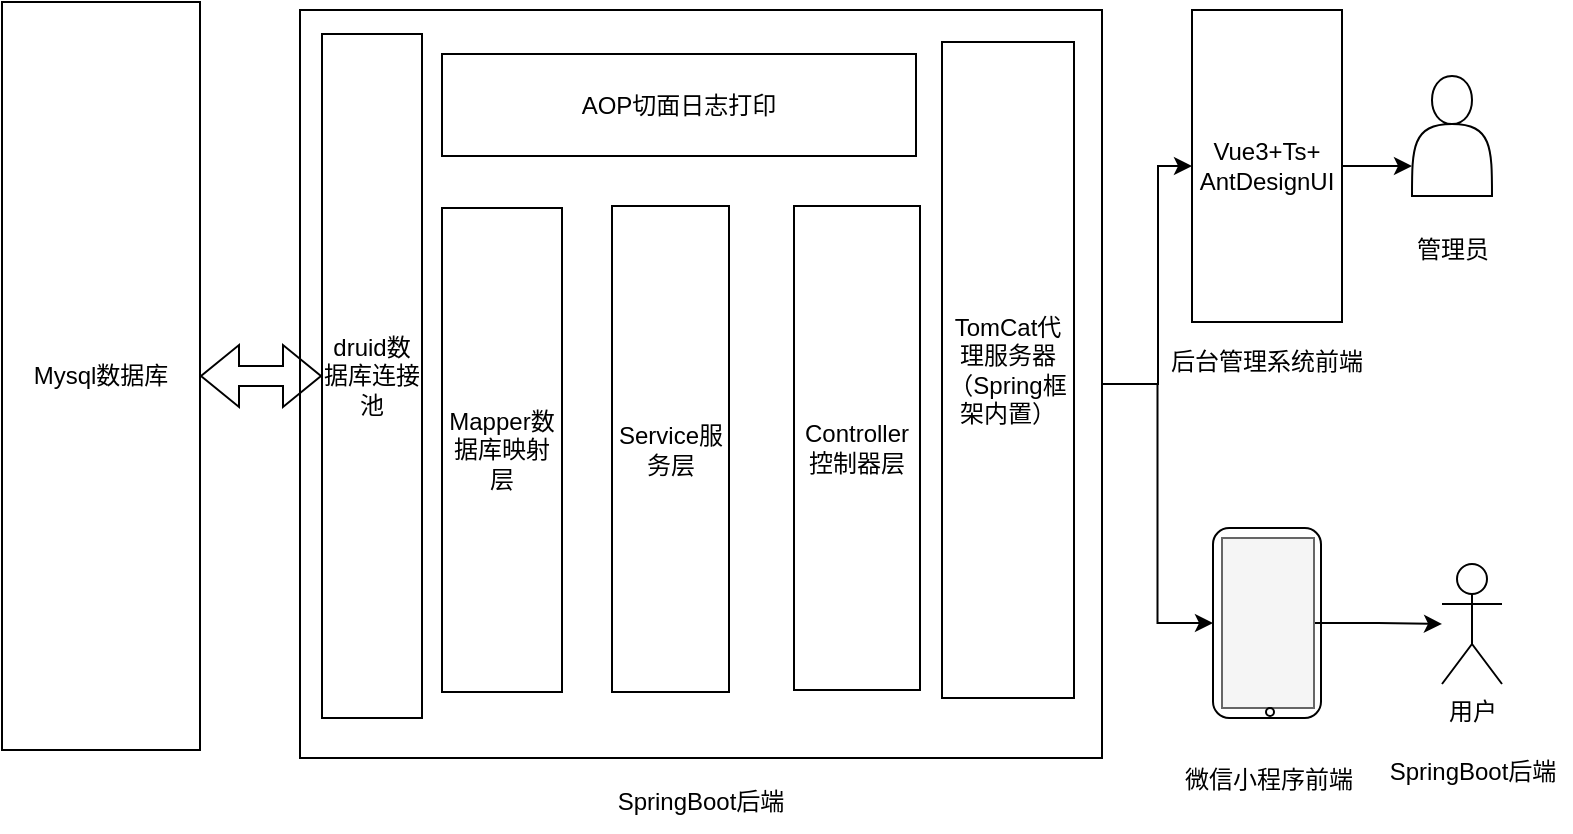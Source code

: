 <mxfile version="17.4.2" type="github" pages="4">
  <diagram id="C5RBs43oDa-KdzZeNtuy" name="Page-1">
    <mxGraphModel dx="1238" dy="641" grid="0" gridSize="10" guides="1" tooltips="1" connect="1" arrows="1" fold="1" page="1" pageScale="1" pageWidth="827" pageHeight="1169" math="0" shadow="0">
      <root>
        <mxCell id="WIyWlLk6GJQsqaUBKTNV-0" />
        <mxCell id="WIyWlLk6GJQsqaUBKTNV-1" parent="WIyWlLk6GJQsqaUBKTNV-0" />
        <mxCell id="QZdROJiUQXTv1axQLT5r-25" value="" style="edgeStyle=orthogonalEdgeStyle;rounded=0;orthogonalLoop=1;jettySize=auto;html=1;entryX=0;entryY=0.5;entryDx=0;entryDy=0;" edge="1" parent="WIyWlLk6GJQsqaUBKTNV-1" source="QZdROJiUQXTv1axQLT5r-1" target="QZdROJiUQXTv1axQLT5r-13">
          <mxGeometry relative="1" as="geometry">
            <Array as="points">
              <mxPoint x="602" y="338" />
              <mxPoint x="602" y="229" />
            </Array>
          </mxGeometry>
        </mxCell>
        <mxCell id="QZdROJiUQXTv1axQLT5r-1" value="" style="rounded=0;whiteSpace=wrap;html=1;" vertex="1" parent="WIyWlLk6GJQsqaUBKTNV-1">
          <mxGeometry x="173" y="151" width="401" height="374" as="geometry" />
        </mxCell>
        <mxCell id="QZdROJiUQXTv1axQLT5r-3" value="AOP切面日志打印" style="rounded=0;whiteSpace=wrap;html=1;" vertex="1" parent="WIyWlLk6GJQsqaUBKTNV-1">
          <mxGeometry x="244" y="173" width="237" height="51" as="geometry" />
        </mxCell>
        <mxCell id="QZdROJiUQXTv1axQLT5r-4" value="Mapper数据库映射层" style="rounded=0;whiteSpace=wrap;html=1;" vertex="1" parent="WIyWlLk6GJQsqaUBKTNV-1">
          <mxGeometry x="244" y="250" width="60" height="242" as="geometry" />
        </mxCell>
        <mxCell id="QZdROJiUQXTv1axQLT5r-5" value="Service服务层" style="rounded=0;whiteSpace=wrap;html=1;" vertex="1" parent="WIyWlLk6GJQsqaUBKTNV-1">
          <mxGeometry x="329" y="249" width="58.5" height="243" as="geometry" />
        </mxCell>
        <mxCell id="QZdROJiUQXTv1axQLT5r-6" value="Controller控制器层" style="rounded=0;whiteSpace=wrap;html=1;" vertex="1" parent="WIyWlLk6GJQsqaUBKTNV-1">
          <mxGeometry x="420" y="249" width="63" height="242" as="geometry" />
        </mxCell>
        <mxCell id="QZdROJiUQXTv1axQLT5r-8" value="TomCat代理服务器（Spring框架内置）" style="rounded=0;whiteSpace=wrap;html=1;" vertex="1" parent="WIyWlLk6GJQsqaUBKTNV-1">
          <mxGeometry x="494" y="167" width="66" height="328" as="geometry" />
        </mxCell>
        <mxCell id="QZdROJiUQXTv1axQLT5r-10" value="Mysql数据库" style="rounded=0;whiteSpace=wrap;html=1;" vertex="1" parent="WIyWlLk6GJQsqaUBKTNV-1">
          <mxGeometry x="24" y="147" width="99" height="374" as="geometry" />
        </mxCell>
        <mxCell id="QZdROJiUQXTv1axQLT5r-11" value="druid数据库连接池" style="rounded=0;whiteSpace=wrap;html=1;" vertex="1" parent="WIyWlLk6GJQsqaUBKTNV-1">
          <mxGeometry x="184" y="163" width="50" height="342" as="geometry" />
        </mxCell>
        <mxCell id="QZdROJiUQXTv1axQLT5r-12" value="" style="shape=flexArrow;endArrow=classic;startArrow=classic;html=1;rounded=0;entryX=0;entryY=0.5;entryDx=0;entryDy=0;" edge="1" parent="WIyWlLk6GJQsqaUBKTNV-1" source="QZdROJiUQXTv1axQLT5r-10" target="QZdROJiUQXTv1axQLT5r-11">
          <mxGeometry width="100" height="100" relative="1" as="geometry">
            <mxPoint x="262" y="370" as="sourcePoint" />
            <mxPoint x="362" y="270" as="targetPoint" />
          </mxGeometry>
        </mxCell>
        <mxCell id="QZdROJiUQXTv1axQLT5r-27" value="" style="edgeStyle=orthogonalEdgeStyle;rounded=0;orthogonalLoop=1;jettySize=auto;html=1;entryX=0;entryY=0.75;entryDx=0;entryDy=0;" edge="1" parent="WIyWlLk6GJQsqaUBKTNV-1" source="QZdROJiUQXTv1axQLT5r-13" target="QZdROJiUQXTv1axQLT5r-18">
          <mxGeometry relative="1" as="geometry" />
        </mxCell>
        <mxCell id="QZdROJiUQXTv1axQLT5r-13" value="Vue3+Ts+&lt;br&gt;AntDesignUI" style="rounded=0;whiteSpace=wrap;html=1;" vertex="1" parent="WIyWlLk6GJQsqaUBKTNV-1">
          <mxGeometry x="619" y="151" width="75" height="156" as="geometry" />
        </mxCell>
        <mxCell id="QZdROJiUQXTv1axQLT5r-15" value="" style="rounded=1;whiteSpace=wrap;html=1;" vertex="1" parent="WIyWlLk6GJQsqaUBKTNV-1">
          <mxGeometry x="629.5" y="410" width="54" height="95" as="geometry" />
        </mxCell>
        <mxCell id="QZdROJiUQXTv1axQLT5r-28" value="" style="edgeStyle=orthogonalEdgeStyle;rounded=0;orthogonalLoop=1;jettySize=auto;html=1;" edge="1" parent="WIyWlLk6GJQsqaUBKTNV-1" source="QZdROJiUQXTv1axQLT5r-16" target="QZdROJiUQXTv1axQLT5r-19">
          <mxGeometry relative="1" as="geometry" />
        </mxCell>
        <mxCell id="QZdROJiUQXTv1axQLT5r-16" value="" style="rounded=0;whiteSpace=wrap;html=1;fillColor=#f5f5f5;strokeColor=#666666;fontColor=#333333;" vertex="1" parent="WIyWlLk6GJQsqaUBKTNV-1">
          <mxGeometry x="634" y="415" width="46" height="85" as="geometry" />
        </mxCell>
        <mxCell id="QZdROJiUQXTv1axQLT5r-17" value="" style="ellipse;whiteSpace=wrap;html=1;aspect=fixed;" vertex="1" parent="WIyWlLk6GJQsqaUBKTNV-1">
          <mxGeometry x="656" y="500" width="4" height="4" as="geometry" />
        </mxCell>
        <mxCell id="QZdROJiUQXTv1axQLT5r-18" value="" style="shape=actor;whiteSpace=wrap;html=1;" vertex="1" parent="WIyWlLk6GJQsqaUBKTNV-1">
          <mxGeometry x="729" y="184" width="40" height="60" as="geometry" />
        </mxCell>
        <mxCell id="QZdROJiUQXTv1axQLT5r-19" value="用户" style="shape=umlActor;verticalLabelPosition=bottom;verticalAlign=top;html=1;outlineConnect=0;" vertex="1" parent="WIyWlLk6GJQsqaUBKTNV-1">
          <mxGeometry x="744" y="428" width="30" height="60" as="geometry" />
        </mxCell>
        <mxCell id="QZdROJiUQXTv1axQLT5r-20" value="SpringBoot后端" style="text;html=1;strokeColor=none;fillColor=none;align=center;verticalAlign=middle;whiteSpace=wrap;rounded=0;" vertex="1" parent="WIyWlLk6GJQsqaUBKTNV-1">
          <mxGeometry x="324.25" y="532" width="98.5" height="30" as="geometry" />
        </mxCell>
        <mxCell id="QZdROJiUQXTv1axQLT5r-21" value="后台管理系统前端" style="text;html=1;strokeColor=none;fillColor=none;align=center;verticalAlign=middle;whiteSpace=wrap;rounded=0;" vertex="1" parent="WIyWlLk6GJQsqaUBKTNV-1">
          <mxGeometry x="607.25" y="312" width="98.5" height="30" as="geometry" />
        </mxCell>
        <mxCell id="QZdROJiUQXTv1axQLT5r-22" value="微信小程序前端" style="text;html=1;strokeColor=none;fillColor=none;align=center;verticalAlign=middle;whiteSpace=wrap;rounded=0;" vertex="1" parent="WIyWlLk6GJQsqaUBKTNV-1">
          <mxGeometry x="607.75" y="521" width="98.5" height="30" as="geometry" />
        </mxCell>
        <mxCell id="QZdROJiUQXTv1axQLT5r-23" value="管理员" style="text;html=1;strokeColor=none;fillColor=none;align=center;verticalAlign=middle;whiteSpace=wrap;rounded=0;" vertex="1" parent="WIyWlLk6GJQsqaUBKTNV-1">
          <mxGeometry x="699.75" y="256" width="98.5" height="30" as="geometry" />
        </mxCell>
        <mxCell id="QZdROJiUQXTv1axQLT5r-24" value="SpringBoot后端" style="text;html=1;strokeColor=none;fillColor=none;align=center;verticalAlign=middle;whiteSpace=wrap;rounded=0;" vertex="1" parent="WIyWlLk6GJQsqaUBKTNV-1">
          <mxGeometry x="709.75" y="517" width="98.5" height="30" as="geometry" />
        </mxCell>
        <mxCell id="QZdROJiUQXTv1axQLT5r-26" value="" style="edgeStyle=orthogonalEdgeStyle;rounded=0;orthogonalLoop=1;jettySize=auto;html=1;entryX=0;entryY=0.5;entryDx=0;entryDy=0;exitX=1;exitY=0.5;exitDx=0;exitDy=0;" edge="1" parent="WIyWlLk6GJQsqaUBKTNV-1" source="QZdROJiUQXTv1axQLT5r-1" target="QZdROJiUQXTv1axQLT5r-15">
          <mxGeometry relative="1" as="geometry">
            <mxPoint x="584" y="348.029" as="sourcePoint" />
            <mxPoint x="629" y="239" as="targetPoint" />
          </mxGeometry>
        </mxCell>
      </root>
    </mxGraphModel>
  </diagram>
  <diagram id="ZDz8Ed3ZfH9JRUdqpaNr" name="第 2 页">
    <mxGraphModel dx="1052" dy="545" grid="0" gridSize="10" guides="1" tooltips="1" connect="1" arrows="1" fold="1" page="1" pageScale="1" pageWidth="827" pageHeight="1169" math="0" shadow="0">
      <root>
        <mxCell id="gYLdtYOHdfGjkhNWZecv-0" />
        <mxCell id="gYLdtYOHdfGjkhNWZecv-1" parent="gYLdtYOHdfGjkhNWZecv-0" />
        <mxCell id="gYLdtYOHdfGjkhNWZecv-4" value="" style="edgeStyle=orthogonalEdgeStyle;rounded=0;orthogonalLoop=1;jettySize=auto;html=1;fontFamily=Tahoma;" edge="1" parent="gYLdtYOHdfGjkhNWZecv-1" source="gYLdtYOHdfGjkhNWZecv-2" target="gYLdtYOHdfGjkhNWZecv-3">
          <mxGeometry relative="1" as="geometry" />
        </mxCell>
        <mxCell id="gYLdtYOHdfGjkhNWZecv-2" value="&lt;span lang=&quot;EN-US&quot; style=&quot;font-size: 12.0pt&quot;&gt;DAO&lt;/span&gt;" style="rounded=0;whiteSpace=wrap;html=1;fontFamily=Tahoma;" vertex="1" parent="gYLdtYOHdfGjkhNWZecv-1">
          <mxGeometry x="172" y="167" width="69" height="155" as="geometry" />
        </mxCell>
        <mxCell id="gYLdtYOHdfGjkhNWZecv-6" value="" style="edgeStyle=orthogonalEdgeStyle;rounded=0;orthogonalLoop=1;jettySize=auto;html=1;fontFamily=Tahoma;" edge="1" parent="gYLdtYOHdfGjkhNWZecv-1" source="gYLdtYOHdfGjkhNWZecv-3" target="gYLdtYOHdfGjkhNWZecv-5">
          <mxGeometry relative="1" as="geometry" />
        </mxCell>
        <mxCell id="gYLdtYOHdfGjkhNWZecv-3" value="&lt;span lang=&quot;EN-US&quot; style=&quot;font-size: 12.0pt&quot;&gt;service&lt;/span&gt;" style="rounded=0;whiteSpace=wrap;html=1;fontFamily=Tahoma;" vertex="1" parent="gYLdtYOHdfGjkhNWZecv-1">
          <mxGeometry x="281" y="167" width="63" height="155" as="geometry" />
        </mxCell>
        <mxCell id="gYLdtYOHdfGjkhNWZecv-5" value="&lt;span lang=&quot;EN-US&quot; style=&quot;font-size: 12.0pt&quot;&gt;Controller&lt;/span&gt;" style="rounded=0;whiteSpace=wrap;html=1;fontFamily=Tahoma;" vertex="1" parent="gYLdtYOHdfGjkhNWZecv-1">
          <mxGeometry x="380" y="167" width="78" height="155" as="geometry" />
        </mxCell>
        <mxCell id="gYLdtYOHdfGjkhNWZecv-7" value="entity" style="rounded=0;whiteSpace=wrap;html=1;fontFamily=Tahoma;" vertex="1" parent="gYLdtYOHdfGjkhNWZecv-1">
          <mxGeometry x="172" y="350" width="288" height="40" as="geometry" />
        </mxCell>
        <mxCell id="gYLdtYOHdfGjkhNWZecv-9" value="Mysql" style="rounded=0;whiteSpace=wrap;html=1;fontFamily=Tahoma;" vertex="1" parent="gYLdtYOHdfGjkhNWZecv-1">
          <mxGeometry x="172" y="420" width="288" height="40" as="geometry" />
        </mxCell>
        <mxCell id="gYLdtYOHdfGjkhNWZecv-11" value="" style="shape=flexArrow;endArrow=classic;startArrow=classic;html=1;rounded=0;fontFamily=Tahoma;entryX=0.5;entryY=1;entryDx=0;entryDy=0;width=3.556;endSize=2.644;endWidth=6.222;startSize=3.467;startWidth=6.222;exitX=0.5;exitY=0;exitDx=0;exitDy=0;" edge="1" parent="gYLdtYOHdfGjkhNWZecv-1" source="gYLdtYOHdfGjkhNWZecv-9" target="gYLdtYOHdfGjkhNWZecv-7">
          <mxGeometry width="100" height="100" relative="1" as="geometry">
            <mxPoint x="316" y="430" as="sourcePoint" />
            <mxPoint x="430" y="320" as="targetPoint" />
          </mxGeometry>
        </mxCell>
        <mxCell id="gYLdtYOHdfGjkhNWZecv-12" value="" style="shape=flexArrow;endArrow=classic;startArrow=classic;html=1;rounded=0;fontFamily=Tahoma;width=3.556;endSize=2.644;endWidth=6.222;startSize=3.467;startWidth=6.222;" edge="1" parent="gYLdtYOHdfGjkhNWZecv-1">
          <mxGeometry width="100" height="100" relative="1" as="geometry">
            <mxPoint x="206" y="350" as="sourcePoint" />
            <mxPoint x="206" y="320" as="targetPoint" />
          </mxGeometry>
        </mxCell>
        <mxCell id="gYLdtYOHdfGjkhNWZecv-13" value="other utils" style="rounded=0;whiteSpace=wrap;html=1;fontFamily=Tahoma;" vertex="1" parent="gYLdtYOHdfGjkhNWZecv-1">
          <mxGeometry x="168.5" y="100" width="288" height="40" as="geometry" />
        </mxCell>
        <mxCell id="gYLdtYOHdfGjkhNWZecv-14" value="" style="shape=flexArrow;endArrow=classic;startArrow=classic;html=1;rounded=0;fontFamily=Tahoma;width=3.556;endSize=2.644;endWidth=6.222;startSize=3.467;startWidth=6.222;" edge="1" parent="gYLdtYOHdfGjkhNWZecv-1">
          <mxGeometry width="100" height="100" relative="1" as="geometry">
            <mxPoint x="312" y="167" as="sourcePoint" />
            <mxPoint x="312" y="140" as="targetPoint" />
          </mxGeometry>
        </mxCell>
        <mxCell id="gYLdtYOHdfGjkhNWZecv-15" value="&lt;b&gt;&lt;font style=&quot;font-size: 16px&quot;&gt;Nginx代理服务器&lt;/font&gt;&lt;/b&gt;" style="whiteSpace=wrap;html=1;fontFamily=Tahoma;" vertex="1" parent="gYLdtYOHdfGjkhNWZecv-1">
          <mxGeometry x="510" y="109.25" width="110" height="270.75" as="geometry" />
        </mxCell>
        <mxCell id="gYLdtYOHdfGjkhNWZecv-16" value="" style="shape=flexArrow;endArrow=classic;startArrow=classic;html=1;rounded=0;fontFamily=Tahoma;fontSize=16;entryX=0;entryY=0.5;entryDx=0;entryDy=0;exitX=1;exitY=0.5;exitDx=0;exitDy=0;" edge="1" parent="gYLdtYOHdfGjkhNWZecv-1" source="gYLdtYOHdfGjkhNWZecv-5" target="gYLdtYOHdfGjkhNWZecv-15">
          <mxGeometry width="100" height="100" relative="1" as="geometry">
            <mxPoint x="410" y="310" as="sourcePoint" />
            <mxPoint x="510" y="210" as="targetPoint" />
          </mxGeometry>
        </mxCell>
      </root>
    </mxGraphModel>
  </diagram>
  <diagram id="Np54WxdOY8LkGeFp13QG" name="第 3 页">
    <mxGraphModel dx="1052" dy="545" grid="0" gridSize="10" guides="1" tooltips="1" connect="1" arrows="1" fold="1" page="1" pageScale="1" pageWidth="827" pageHeight="1169" math="0" shadow="0">
      <root>
        <mxCell id="_Ug76DbJBbtQztTaRMv7-0" />
        <mxCell id="_Ug76DbJBbtQztTaRMv7-1" parent="_Ug76DbJBbtQztTaRMv7-0" />
        <mxCell id="O4Jy7pPXxhTML774LZmb-0" value="" style="strokeWidth=2;html=1;shape=mxgraph.flowchart.annotation_2;align=left;labelPosition=right;pointerEvents=1;fontFamily=Tahoma;fontSize=16;" vertex="1" parent="_Ug76DbJBbtQztTaRMv7-1">
          <mxGeometry x="130" y="295" width="49" height="109" as="geometry" />
        </mxCell>
        <mxCell id="O4Jy7pPXxhTML774LZmb-1" value="用户登录界面" style="whiteSpace=wrap;html=1;fontFamily=Tahoma;fontSize=16;" vertex="1" parent="_Ug76DbJBbtQztTaRMv7-1">
          <mxGeometry x="10" y="319.5" width="120" height="60" as="geometry" />
        </mxCell>
        <mxCell id="O4Jy7pPXxhTML774LZmb-22" value="" style="edgeStyle=orthogonalEdgeStyle;rounded=0;orthogonalLoop=1;jettySize=auto;html=1;fontFamily=Tahoma;fontSize=16;strokeWidth=2;" edge="1" parent="_Ug76DbJBbtQztTaRMv7-1" source="O4Jy7pPXxhTML774LZmb-2" target="O4Jy7pPXxhTML774LZmb-21">
          <mxGeometry relative="1" as="geometry" />
        </mxCell>
        <mxCell id="O4Jy7pPXxhTML774LZmb-2" value="&lt;span style=&quot;font-size: 12.0pt&quot;&gt;填报信息&lt;/span&gt;" style="whiteSpace=wrap;html=1;fontFamily=Tahoma;fontSize=16;strokeWidth=2;" vertex="1" parent="_Ug76DbJBbtQztTaRMv7-1">
          <mxGeometry x="177" y="264" width="120" height="60" as="geometry" />
        </mxCell>
        <mxCell id="O4Jy7pPXxhTML774LZmb-20" value="" style="edgeStyle=orthogonalEdgeStyle;rounded=0;orthogonalLoop=1;jettySize=auto;html=1;fontFamily=Tahoma;fontSize=16;strokeWidth=2;" edge="1" parent="_Ug76DbJBbtQztTaRMv7-1" source="O4Jy7pPXxhTML774LZmb-3" target="O4Jy7pPXxhTML774LZmb-19">
          <mxGeometry relative="1" as="geometry" />
        </mxCell>
        <mxCell id="O4Jy7pPXxhTML774LZmb-3" value="&lt;span style=&quot;font-size: 12.0pt&quot;&gt;学校概况&lt;/span&gt;" style="whiteSpace=wrap;html=1;fontFamily=Tahoma;fontSize=16;strokeWidth=2;" vertex="1" parent="_Ug76DbJBbtQztTaRMv7-1">
          <mxGeometry x="179" y="375" width="120" height="60" as="geometry" />
        </mxCell>
        <mxCell id="O4Jy7pPXxhTML774LZmb-9" value="" style="shape=partialRectangle;whiteSpace=wrap;html=1;bottom=0;right=0;fillColor=none;fontFamily=Tahoma;fontSize=16;strokeWidth=2;" vertex="1" parent="_Ug76DbJBbtQztTaRMv7-1">
          <mxGeometry x="154" y="190" width="21" height="113" as="geometry" />
        </mxCell>
        <mxCell id="O4Jy7pPXxhTML774LZmb-24" value="" style="edgeStyle=orthogonalEdgeStyle;rounded=0;orthogonalLoop=1;jettySize=auto;html=1;fontFamily=Tahoma;fontSize=16;strokeWidth=2;" edge="1" parent="_Ug76DbJBbtQztTaRMv7-1" source="O4Jy7pPXxhTML774LZmb-11" target="O4Jy7pPXxhTML774LZmb-23">
          <mxGeometry relative="1" as="geometry" />
        </mxCell>
        <mxCell id="O4Jy7pPXxhTML774LZmb-11" value="&lt;span style=&quot;font-size: 12.0pt&quot;&gt;缴费安排&lt;/span&gt;" style="whiteSpace=wrap;html=1;fontFamily=Tahoma;fontSize=16;strokeWidth=2;" vertex="1" parent="_Ug76DbJBbtQztTaRMv7-1">
          <mxGeometry x="177" y="160" width="120" height="60" as="geometry" />
        </mxCell>
        <mxCell id="O4Jy7pPXxhTML774LZmb-18" value="" style="edgeStyle=orthogonalEdgeStyle;rounded=0;orthogonalLoop=1;jettySize=auto;html=1;fontFamily=Tahoma;fontSize=16;strokeWidth=2;" edge="1" parent="_Ug76DbJBbtQztTaRMv7-1" source="O4Jy7pPXxhTML774LZmb-15" target="O4Jy7pPXxhTML774LZmb-17">
          <mxGeometry relative="1" as="geometry" />
        </mxCell>
        <mxCell id="O4Jy7pPXxhTML774LZmb-15" value="&lt;span style=&quot;font-size: 12.0pt&quot;&gt;问题反馈&lt;/span&gt;" style="whiteSpace=wrap;html=1;align=center;verticalAlign=middle;treeFolding=1;treeMoving=1;newEdgeStyle={&quot;edgeStyle&quot;:&quot;elbowEdgeStyle&quot;,&quot;startArrow&quot;:&quot;none&quot;,&quot;endArrow&quot;:&quot;none&quot;};fontFamily=Tahoma;fontSize=16;strokeWidth=2;" vertex="1" parent="_Ug76DbJBbtQztTaRMv7-1">
          <mxGeometry x="179" y="472" width="120" height="60" as="geometry" />
        </mxCell>
        <mxCell id="O4Jy7pPXxhTML774LZmb-16" value="" style="edgeStyle=elbowEdgeStyle;elbow=vertical;startArrow=none;endArrow=none;rounded=0;fontFamily=Tahoma;fontSize=16;exitX=0.511;exitY=0.954;exitDx=0;exitDy=0;exitPerimeter=0;entryX=0;entryY=0.5;entryDx=0;entryDy=0;strokeWidth=2;" edge="1" target="O4Jy7pPXxhTML774LZmb-15" parent="_Ug76DbJBbtQztTaRMv7-1" source="O4Jy7pPXxhTML774LZmb-0">
          <mxGeometry relative="1" as="geometry">
            <mxPoint x="154" y="406" as="sourcePoint" />
            <Array as="points">
              <mxPoint x="148" y="494" />
            </Array>
          </mxGeometry>
        </mxCell>
        <mxCell id="O4Jy7pPXxhTML774LZmb-17" value="学校投诉电话" style="whiteSpace=wrap;html=1;fontSize=16;fontFamily=Tahoma;strokeWidth=2;" vertex="1" parent="_Ug76DbJBbtQztTaRMv7-1">
          <mxGeometry x="379" y="472" width="120" height="60" as="geometry" />
        </mxCell>
        <mxCell id="O4Jy7pPXxhTML774LZmb-19" value="学校信息展示页面" style="whiteSpace=wrap;html=1;fontSize=16;fontFamily=Tahoma;strokeWidth=2;" vertex="1" parent="_Ug76DbJBbtQztTaRMv7-1">
          <mxGeometry x="379" y="375" width="120" height="60" as="geometry" />
        </mxCell>
        <mxCell id="O4Jy7pPXxhTML774LZmb-21" value="学生信息填报" style="whiteSpace=wrap;html=1;fontSize=16;fontFamily=Tahoma;strokeWidth=2;" vertex="1" parent="_Ug76DbJBbtQztTaRMv7-1">
          <mxGeometry x="377" y="264" width="120" height="60" as="geometry" />
        </mxCell>
        <mxCell id="O4Jy7pPXxhTML774LZmb-23" value="学校缴费公告" style="whiteSpace=wrap;html=1;fontSize=16;fontFamily=Tahoma;strokeWidth=2;" vertex="1" parent="_Ug76DbJBbtQztTaRMv7-1">
          <mxGeometry x="377" y="160" width="120" height="60" as="geometry" />
        </mxCell>
      </root>
    </mxGraphModel>
  </diagram>
  <diagram id="HFl-NL5X4cXIPzIzcT8V" name="第 4 页">
    <mxGraphModel dx="1052" dy="545" grid="0" gridSize="10" guides="1" tooltips="1" connect="1" arrows="1" fold="1" page="1" pageScale="1" pageWidth="827" pageHeight="1169" math="0" shadow="0">
      <root>
        <mxCell id="wb3yYfk0wag1c0wW_Gdp-0" />
        <mxCell id="wb3yYfk0wag1c0wW_Gdp-1" parent="wb3yYfk0wag1c0wW_Gdp-0" />
        <mxCell id="wb3yYfk0wag1c0wW_Gdp-2" value="" style="strokeWidth=2;html=1;shape=mxgraph.flowchart.annotation_2;align=left;labelPosition=right;pointerEvents=1;fontFamily=Tahoma;fontSize=16;" vertex="1" parent="wb3yYfk0wag1c0wW_Gdp-1">
          <mxGeometry x="130" y="295" width="49" height="112" as="geometry" />
        </mxCell>
        <mxCell id="wb3yYfk0wag1c0wW_Gdp-3" value="管理员登录界面" style="whiteSpace=wrap;html=1;fontFamily=Tahoma;fontSize=16;" vertex="1" parent="wb3yYfk0wag1c0wW_Gdp-1">
          <mxGeometry x="10" y="315" width="120" height="60" as="geometry" />
        </mxCell>
        <mxCell id="wb3yYfk0wag1c0wW_Gdp-4" value="" style="edgeStyle=orthogonalEdgeStyle;rounded=0;orthogonalLoop=1;jettySize=auto;html=1;fontFamily=Tahoma;fontSize=16;strokeWidth=2;" edge="1" parent="wb3yYfk0wag1c0wW_Gdp-1" source="wb3yYfk0wag1c0wW_Gdp-5" target="wb3yYfk0wag1c0wW_Gdp-16">
          <mxGeometry relative="1" as="geometry" />
        </mxCell>
        <mxCell id="wb3yYfk0wag1c0wW_Gdp-5" value="&lt;span style=&quot;font-size: 12.0pt&quot;&gt;填报信息&lt;/span&gt;" style="whiteSpace=wrap;html=1;fontFamily=Tahoma;fontSize=16;strokeWidth=2;" vertex="1" parent="wb3yYfk0wag1c0wW_Gdp-1">
          <mxGeometry x="177" y="264" width="120" height="60" as="geometry" />
        </mxCell>
        <mxCell id="wb3yYfk0wag1c0wW_Gdp-6" value="" style="edgeStyle=orthogonalEdgeStyle;rounded=0;orthogonalLoop=1;jettySize=auto;html=1;fontFamily=Tahoma;fontSize=16;strokeWidth=2;" edge="1" parent="wb3yYfk0wag1c0wW_Gdp-1" source="wb3yYfk0wag1c0wW_Gdp-7" target="wb3yYfk0wag1c0wW_Gdp-15">
          <mxGeometry relative="1" as="geometry" />
        </mxCell>
        <mxCell id="wb3yYfk0wag1c0wW_Gdp-7" value="问题反馈" style="whiteSpace=wrap;html=1;fontFamily=Tahoma;fontSize=16;strokeWidth=2;" vertex="1" parent="wb3yYfk0wag1c0wW_Gdp-1">
          <mxGeometry x="179" y="375" width="120" height="60" as="geometry" />
        </mxCell>
        <mxCell id="wb3yYfk0wag1c0wW_Gdp-8" value="" style="shape=partialRectangle;whiteSpace=wrap;html=1;bottom=0;right=0;fillColor=none;fontFamily=Tahoma;fontSize=16;strokeWidth=2;" vertex="1" parent="wb3yYfk0wag1c0wW_Gdp-1">
          <mxGeometry x="154" y="190" width="21" height="113" as="geometry" />
        </mxCell>
        <mxCell id="wb3yYfk0wag1c0wW_Gdp-9" value="" style="edgeStyle=orthogonalEdgeStyle;rounded=0;orthogonalLoop=1;jettySize=auto;html=1;fontFamily=Tahoma;fontSize=16;strokeWidth=2;" edge="1" parent="wb3yYfk0wag1c0wW_Gdp-1" source="wb3yYfk0wag1c0wW_Gdp-10" target="wb3yYfk0wag1c0wW_Gdp-17">
          <mxGeometry relative="1" as="geometry" />
        </mxCell>
        <mxCell id="wb3yYfk0wag1c0wW_Gdp-10" value="&lt;span style=&quot;font-size: 12.0pt&quot;&gt;缴费安排&lt;/span&gt;" style="whiteSpace=wrap;html=1;fontFamily=Tahoma;fontSize=16;strokeWidth=2;" vertex="1" parent="wb3yYfk0wag1c0wW_Gdp-1">
          <mxGeometry x="177" y="160" width="120" height="60" as="geometry" />
        </mxCell>
        <mxCell id="wb3yYfk0wag1c0wW_Gdp-15" value="处理学生的问题反馈" style="whiteSpace=wrap;html=1;fontSize=16;fontFamily=Tahoma;strokeWidth=2;" vertex="1" parent="wb3yYfk0wag1c0wW_Gdp-1">
          <mxGeometry x="379" y="375" width="163" height="60" as="geometry" />
        </mxCell>
        <mxCell id="wb3yYfk0wag1c0wW_Gdp-16" value="查看学生信息填报" style="whiteSpace=wrap;html=1;fontSize=16;fontFamily=Tahoma;strokeWidth=2;" vertex="1" parent="wb3yYfk0wag1c0wW_Gdp-1">
          <mxGeometry x="377" y="264" width="164" height="60" as="geometry" />
        </mxCell>
        <mxCell id="wb3yYfk0wag1c0wW_Gdp-17" value="发布学校缴费公告" style="whiteSpace=wrap;html=1;fontSize=16;fontFamily=Tahoma;strokeWidth=2;" vertex="1" parent="wb3yYfk0wag1c0wW_Gdp-1">
          <mxGeometry x="377" y="160" width="164" height="60" as="geometry" />
        </mxCell>
      </root>
    </mxGraphModel>
  </diagram>
</mxfile>
